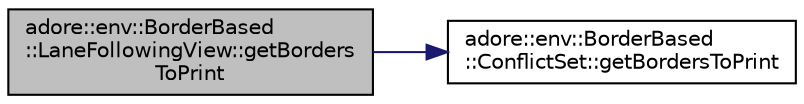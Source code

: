 digraph "adore::env::BorderBased::LaneFollowingView::getBordersToPrint"
{
 // LATEX_PDF_SIZE
  edge [fontname="Helvetica",fontsize="10",labelfontname="Helvetica",labelfontsize="10"];
  node [fontname="Helvetica",fontsize="10",shape=record];
  rankdir="LR";
  Node1 [label="adore::env::BorderBased\l::LaneFollowingView::getBorders\lToPrint",height=0.2,width=0.4,color="black", fillcolor="grey75", style="filled", fontcolor="black",tooltip=" "];
  Node1 -> Node2 [color="midnightblue",fontsize="10",style="solid",fontname="Helvetica"];
  Node2 [label="adore::env::BorderBased\l::ConflictSet::getBordersToPrint",height=0.2,width=0.4,color="black", fillcolor="white", style="filled",URL="$classadore_1_1env_1_1BorderBased_1_1ConflictSet.html#a97d0e9c80e4c0842d32ee5cd73e50bd6",tooltip=" "];
}
